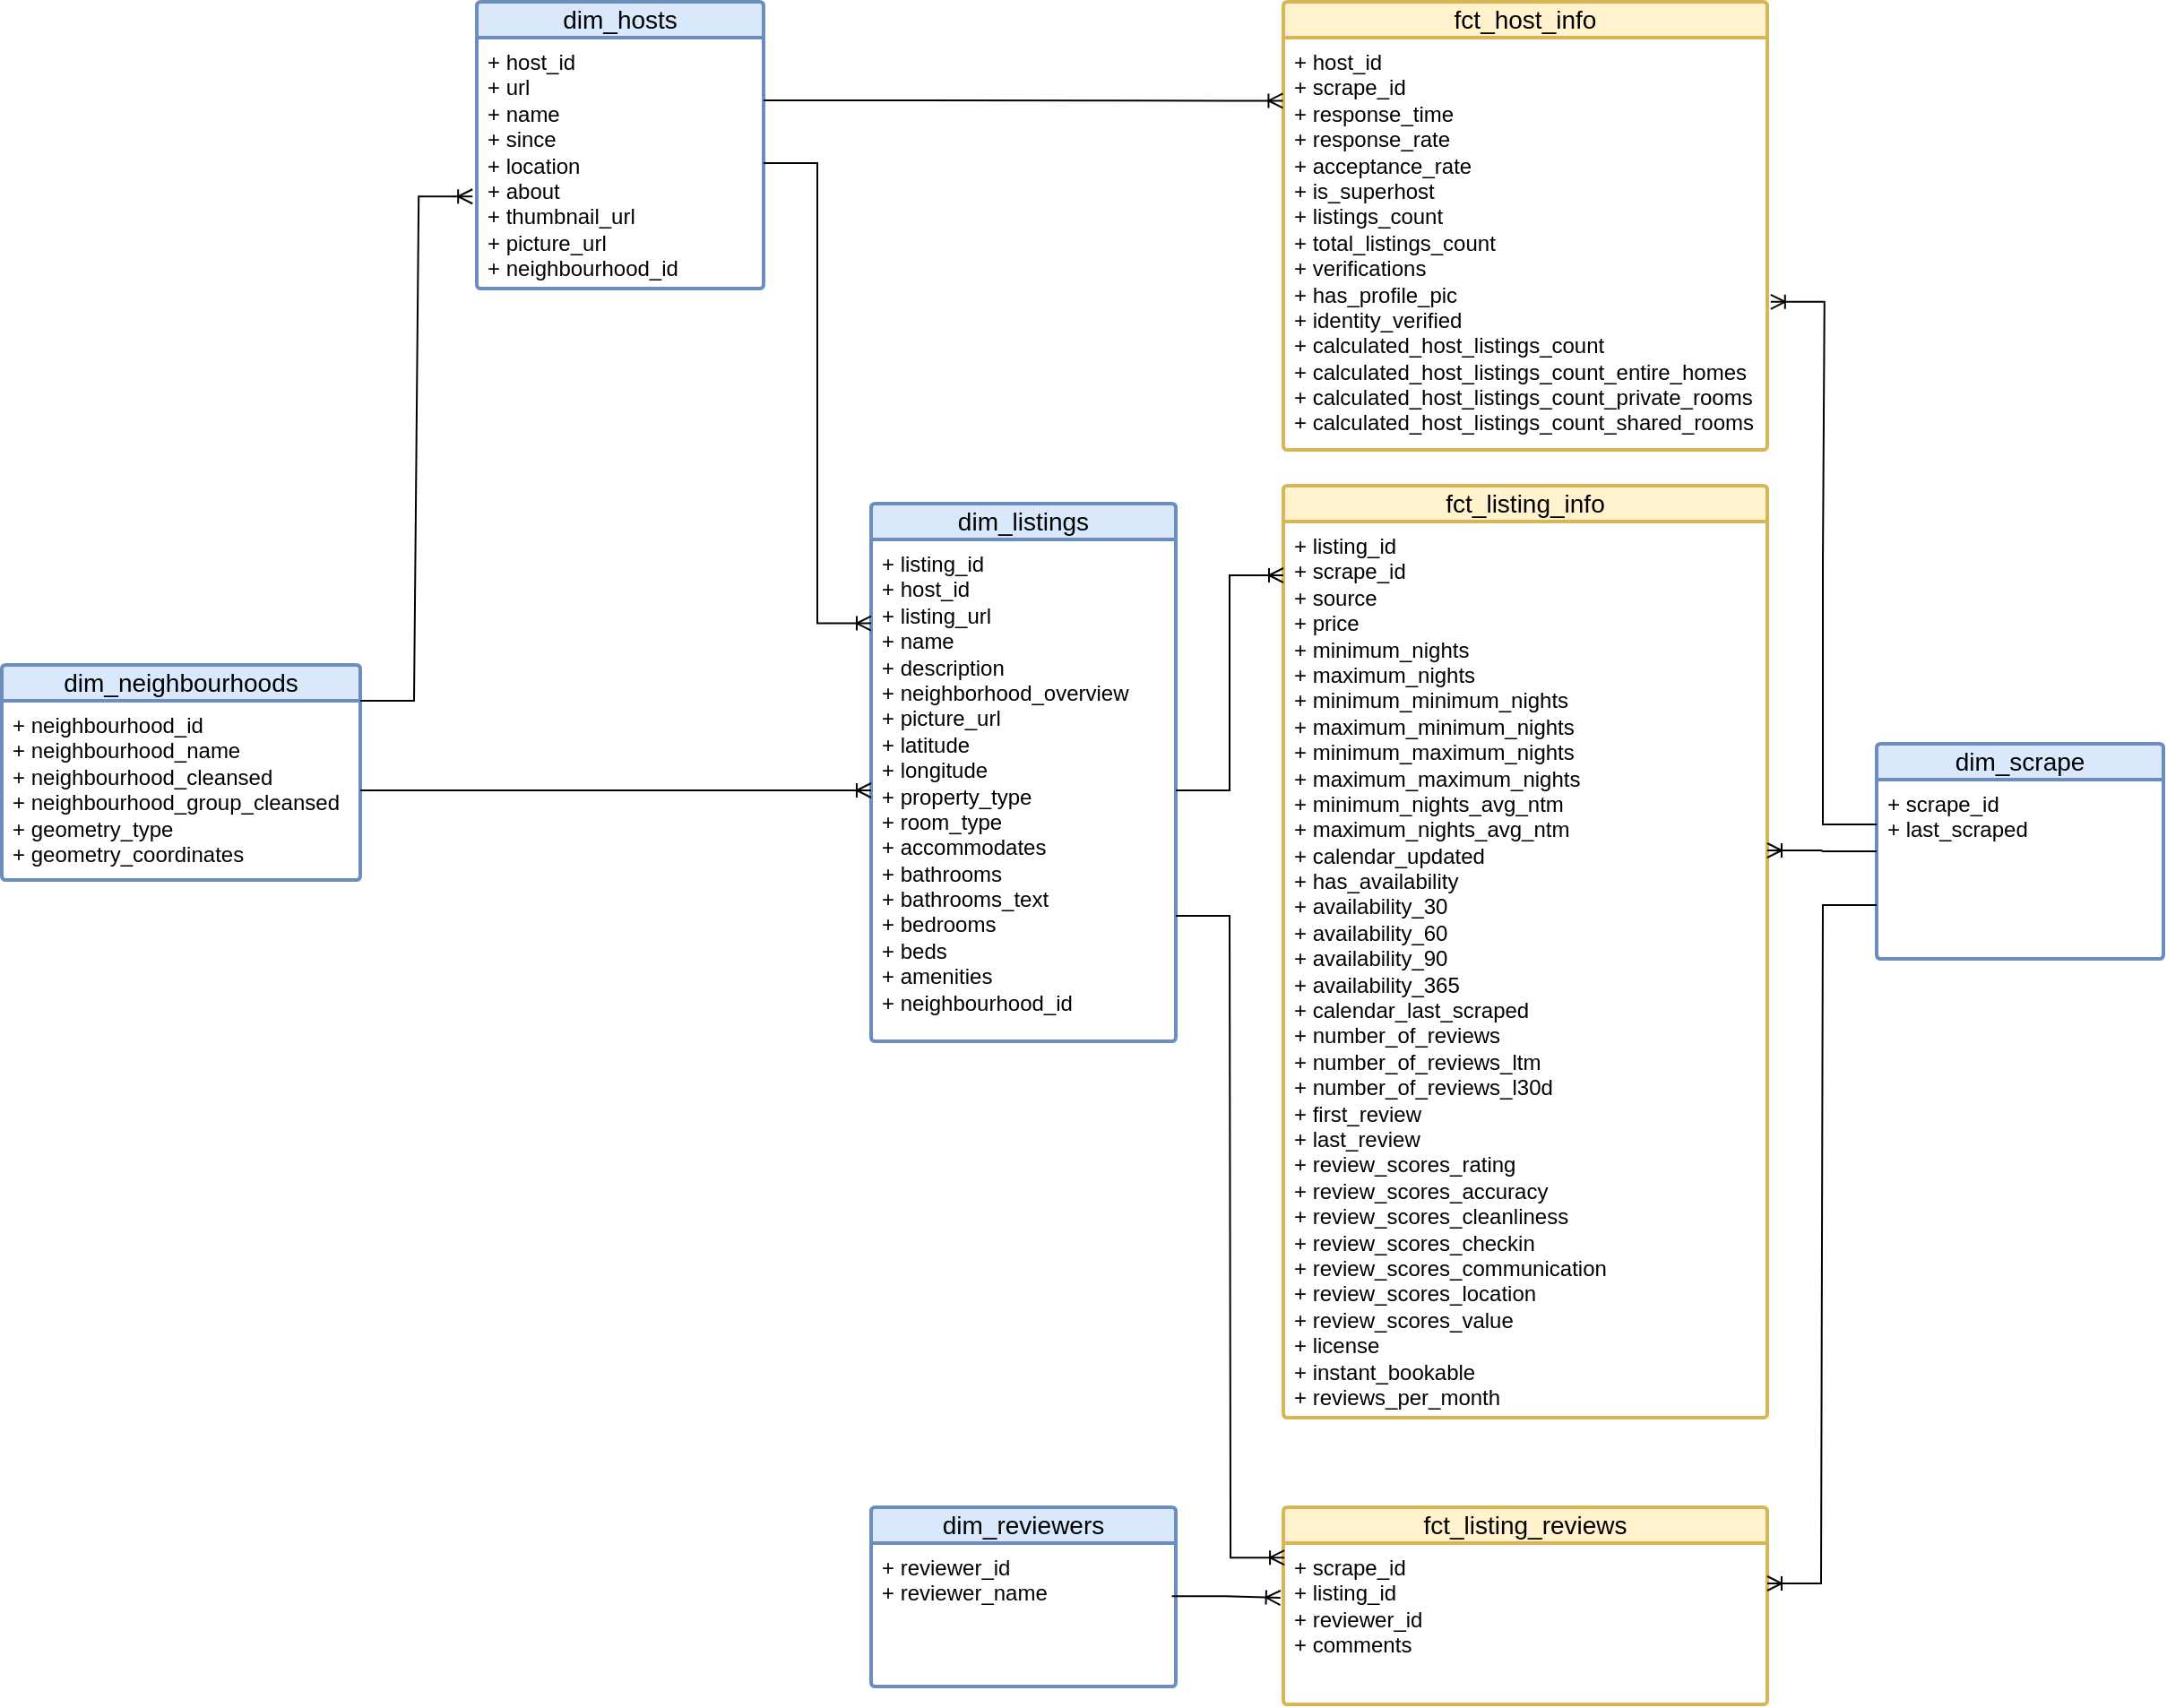 <mxfile version="26.0.5">
  <diagram name="Page-1" id="VfFuMfbtEmzcfzntFXFj">
    <mxGraphModel dx="2218" dy="585" grid="1" gridSize="10" guides="1" tooltips="1" connect="1" arrows="1" fold="1" page="1" pageScale="1" pageWidth="850" pageHeight="1100" math="0" shadow="0">
      <root>
        <mxCell id="0" />
        <mxCell id="1" parent="0" />
        <mxCell id="shkfzsNHpXwQDpeqCOwV-6" value="dim_scrape" style="swimlane;childLayout=stackLayout;horizontal=1;startSize=20;horizontalStack=0;rounded=1;fontSize=14;fontStyle=0;strokeWidth=2;resizeParent=0;resizeLast=1;shadow=0;dashed=0;align=center;arcSize=4;whiteSpace=wrap;html=1;fillColor=#dae8fc;strokeColor=#6c8ebf;" parent="1" vertex="1">
          <mxGeometry x="521" y="624" width="160" height="120" as="geometry" />
        </mxCell>
        <mxCell id="m3Vux-1cXnavoQxJAWtm-18" value="+ scrape_id&lt;div&gt;+ last_scraped&lt;/div&gt;" style="align=left;strokeColor=none;fillColor=none;spacingLeft=4;fontSize=12;verticalAlign=top;resizable=0;rotatable=0;part=1;html=1;" vertex="1" parent="shkfzsNHpXwQDpeqCOwV-6">
          <mxGeometry y="20" width="160" height="100" as="geometry" />
        </mxCell>
        <mxCell id="shkfzsNHpXwQDpeqCOwV-25" style="edgeStyle=orthogonalEdgeStyle;rounded=0;orthogonalLoop=1;jettySize=auto;html=1;exitX=0.5;exitY=1;exitDx=0;exitDy=0;" parent="shkfzsNHpXwQDpeqCOwV-6" edge="1">
          <mxGeometry relative="1" as="geometry">
            <mxPoint x="80" y="120" as="sourcePoint" />
            <mxPoint x="80" y="120" as="targetPoint" />
          </mxGeometry>
        </mxCell>
        <mxCell id="shkfzsNHpXwQDpeqCOwV-13" value="fct_host_info" style="swimlane;childLayout=stackLayout;horizontal=1;startSize=20;horizontalStack=0;rounded=1;fontSize=14;fontStyle=0;strokeWidth=2;resizeParent=0;resizeLast=1;shadow=0;dashed=0;align=center;arcSize=4;whiteSpace=wrap;html=1;fillColor=#fff2cc;strokeColor=#d6b656;" parent="1" vertex="1">
          <mxGeometry x="190" y="210" width="270" height="250" as="geometry" />
        </mxCell>
        <mxCell id="shkfzsNHpXwQDpeqCOwV-14" value="+ host_id&lt;div&gt;+ scrape_id&lt;br&gt;&lt;div&gt;&lt;div&gt;+ response_time&lt;/div&gt;&lt;div&gt;+ response_rate&lt;/div&gt;&lt;/div&gt;&lt;div&gt;+ acceptance_rate&lt;/div&gt;&lt;div&gt;+ is_superhost&lt;br&gt;&lt;div&gt;+ listings_count&lt;/div&gt;&lt;div&gt;+ total_listings_count&lt;/div&gt;&lt;div&gt;+ verifications&lt;/div&gt;&lt;div&gt;+ has_profile_pic&lt;/div&gt;&lt;div&gt;+ identity_verified&lt;/div&gt;&lt;/div&gt;&lt;/div&gt;&lt;div&gt;&lt;div&gt;+ calculated_host_listings_count&lt;/div&gt;&lt;div&gt;+ calculated_host_listings_count_entire_homes&lt;/div&gt;&lt;div&gt;+ calculated_host_listings_count_private_rooms&lt;/div&gt;&lt;div&gt;+ calculated_host_listings_count_shared_rooms&lt;/div&gt;&lt;/div&gt;&lt;div&gt;&lt;br&gt;&lt;/div&gt;" style="align=left;strokeColor=none;fillColor=none;spacingLeft=4;fontSize=12;verticalAlign=top;resizable=0;rotatable=0;part=1;html=1;" parent="shkfzsNHpXwQDpeqCOwV-13" vertex="1">
          <mxGeometry y="20" width="270" height="230" as="geometry" />
        </mxCell>
        <mxCell id="shkfzsNHpXwQDpeqCOwV-15" value="dim_hosts" style="swimlane;childLayout=stackLayout;horizontal=1;startSize=20;horizontalStack=0;rounded=1;fontSize=14;fontStyle=0;strokeWidth=2;resizeParent=0;resizeLast=1;shadow=0;dashed=0;align=center;arcSize=4;whiteSpace=wrap;html=1;fillColor=#dae8fc;strokeColor=#6c8ebf;" parent="1" vertex="1">
          <mxGeometry x="-260" y="210" width="160" height="160" as="geometry">
            <mxRectangle x="50" y="20" width="80" height="30" as="alternateBounds" />
          </mxGeometry>
        </mxCell>
        <mxCell id="shkfzsNHpXwQDpeqCOwV-16" value="&lt;div&gt;+ host_id&lt;/div&gt;&lt;div&gt;+ url&lt;/div&gt;&lt;div&gt;+ name&lt;/div&gt;&lt;div&gt;+ since&lt;/div&gt;&lt;div&gt;+ location&lt;/div&gt;&lt;div&gt;+ about&lt;/div&gt;&lt;div&gt;+ thumbnail_url&lt;/div&gt;&lt;div&gt;+ picture_url&lt;/div&gt;&lt;div&gt;+ neighbourhood_id&lt;/div&gt;" style="align=left;strokeColor=none;fillColor=none;spacingLeft=4;fontSize=12;verticalAlign=top;resizable=0;rotatable=0;part=1;html=1;" parent="shkfzsNHpXwQDpeqCOwV-15" vertex="1">
          <mxGeometry y="20" width="160" height="140" as="geometry" />
        </mxCell>
        <mxCell id="shkfzsNHpXwQDpeqCOwV-21" value="dim_neighbourhoods" style="swimlane;childLayout=stackLayout;horizontal=1;startSize=20;horizontalStack=0;rounded=1;fontSize=14;fontStyle=0;strokeWidth=2;resizeParent=0;resizeLast=1;shadow=0;dashed=0;align=center;arcSize=4;whiteSpace=wrap;html=1;fillColor=#dae8fc;strokeColor=#6c8ebf;" parent="1" vertex="1">
          <mxGeometry x="-525" y="580" width="200" height="120" as="geometry" />
        </mxCell>
        <mxCell id="shkfzsNHpXwQDpeqCOwV-22" value="&lt;div&gt;+&amp;nbsp;&lt;span style=&quot;background-color: transparent; color: light-dark(rgb(0, 0, 0), rgb(255, 255, 255));&quot;&gt;neighbourhood_id&lt;/span&gt;&lt;/div&gt;&lt;div&gt;+ neighbourhood_name&lt;/div&gt;&lt;div&gt;+ neighbourhood_cleansed&lt;/div&gt;&lt;div&gt;+ neighbourhood_group_cleansed&lt;/div&gt;&lt;div&gt;+ geometry_type&lt;/div&gt;&lt;div&gt;+ geometry_coordinates&lt;/div&gt;" style="align=left;strokeColor=none;fillColor=none;spacingLeft=4;fontSize=12;verticalAlign=top;resizable=0;rotatable=0;part=1;html=1;" parent="shkfzsNHpXwQDpeqCOwV-21" vertex="1">
          <mxGeometry y="20" width="200" height="100" as="geometry" />
        </mxCell>
        <mxCell id="shkfzsNHpXwQDpeqCOwV-28" value="fct_listing_info" style="swimlane;childLayout=stackLayout;horizontal=1;startSize=20;horizontalStack=0;rounded=1;fontSize=14;fontStyle=0;strokeWidth=2;resizeParent=0;resizeLast=1;shadow=0;dashed=0;align=center;arcSize=4;whiteSpace=wrap;html=1;fillColor=#fff2cc;strokeColor=#d6b656;" parent="1" vertex="1">
          <mxGeometry x="190" y="480" width="270" height="520" as="geometry" />
        </mxCell>
        <mxCell id="shkfzsNHpXwQDpeqCOwV-29" value="&lt;div&gt;+ listing_id&lt;/div&gt;&lt;div&gt;+ scrape_id&lt;/div&gt;&lt;div&gt;+ source&lt;/div&gt;&lt;div&gt;&lt;span style=&quot;background-color: transparent; color: light-dark(rgb(0, 0, 0), rgb(255, 255, 255));&quot;&gt;+ price&lt;/span&gt;&lt;/div&gt;&lt;div&gt;+ minimum_nights&lt;/div&gt;&lt;div&gt;+ maximum_nights&lt;/div&gt;&lt;div&gt;+ minimum_minimum_nights&lt;/div&gt;&lt;div&gt;+ maximum_minimum_nights&lt;/div&gt;&lt;div&gt;+ minimum_maximum_nights&lt;/div&gt;&lt;div&gt;+ maximum_maximum_nights&lt;/div&gt;&lt;div&gt;+ minimum_nights_avg_ntm&lt;/div&gt;&lt;div&gt;+ maximum_nights_avg_ntm&lt;/div&gt;&lt;div&gt;+ calendar_updated&lt;/div&gt;&lt;div&gt;+ has_availability&lt;/div&gt;&lt;div&gt;+ availability_30&lt;/div&gt;&lt;div&gt;+ availability_60&lt;/div&gt;&lt;div&gt;+ availability_90&lt;/div&gt;&lt;div&gt;+ availability_365&lt;/div&gt;&lt;div&gt;+ calendar_last_scraped&lt;/div&gt;&lt;div&gt;+ number_of_reviews&lt;/div&gt;&lt;div&gt;+ number_of_reviews_ltm&lt;/div&gt;&lt;div&gt;+ number_of_reviews_l30d&lt;/div&gt;&lt;div&gt;+ first_review&lt;/div&gt;&lt;div&gt;+ last_review&lt;/div&gt;&lt;div&gt;+ review_scores_rating&lt;/div&gt;&lt;div&gt;+ review_scores_accuracy&lt;/div&gt;&lt;div&gt;+ review_scores_cleanliness&lt;/div&gt;&lt;div&gt;+ review_scores_checkin&lt;/div&gt;&lt;div&gt;+ review_scores_communication&lt;/div&gt;&lt;div&gt;+ review_scores_location&lt;/div&gt;&lt;div&gt;+ review_scores_value&lt;/div&gt;&lt;div&gt;+ license&lt;/div&gt;&lt;div&gt;+ instant_bookable&lt;/div&gt;&lt;div&gt;&lt;span style=&quot;background-color: transparent; color: light-dark(rgb(0, 0, 0), rgb(255, 255, 255));&quot;&gt;+ reviews_per_month&lt;/span&gt;&lt;/div&gt;&lt;div&gt;&lt;br&gt;&lt;/div&gt;" style="align=left;strokeColor=none;fillColor=none;spacingLeft=4;fontSize=12;verticalAlign=top;resizable=0;rotatable=0;part=1;html=1;" parent="shkfzsNHpXwQDpeqCOwV-28" vertex="1">
          <mxGeometry y="20" width="270" height="500" as="geometry" />
        </mxCell>
        <mxCell id="shkfzsNHpXwQDpeqCOwV-30" style="edgeStyle=orthogonalEdgeStyle;rounded=0;orthogonalLoop=1;jettySize=auto;html=1;exitX=0.5;exitY=1;exitDx=0;exitDy=0;" parent="shkfzsNHpXwQDpeqCOwV-28" source="shkfzsNHpXwQDpeqCOwV-29" target="shkfzsNHpXwQDpeqCOwV-29" edge="1">
          <mxGeometry relative="1" as="geometry" />
        </mxCell>
        <mxCell id="shkfzsNHpXwQDpeqCOwV-31" value="dim_listings" style="swimlane;childLayout=stackLayout;horizontal=1;startSize=20;horizontalStack=0;rounded=1;fontSize=14;fontStyle=0;strokeWidth=2;resizeParent=0;resizeLast=1;shadow=0;dashed=0;align=center;arcSize=4;whiteSpace=wrap;html=1;fillColor=#dae8fc;strokeColor=#6c8ebf;" parent="1" vertex="1">
          <mxGeometry x="-40" y="490" width="170" height="300" as="geometry" />
        </mxCell>
        <mxCell id="shkfzsNHpXwQDpeqCOwV-32" value="+ listing_id&lt;div&gt;+ host_id&lt;br&gt;&lt;div&gt;&lt;div&gt;+ listing_url&lt;/div&gt;&lt;div&gt;&lt;span style=&quot;background-color: transparent; color: light-dark(rgb(0, 0, 0), rgb(255, 255, 255));&quot;&gt;+ name&lt;/span&gt;&lt;/div&gt;&lt;div&gt;+ description&lt;/div&gt;&lt;div&gt;+ neighborhood_overview&lt;/div&gt;&lt;div&gt;+ picture_url&lt;/div&gt;&lt;div&gt;+ latitude&lt;/div&gt;&lt;div&gt;+ longitude&lt;/div&gt;&lt;div&gt;+ property_type&lt;/div&gt;&lt;div&gt;+ room_type&lt;/div&gt;&lt;div&gt;+ accommodates&lt;/div&gt;&lt;div&gt;+ bathrooms&lt;/div&gt;&lt;div&gt;+ bathrooms_text&lt;/div&gt;&lt;div&gt;+ bedrooms&lt;/div&gt;&lt;div&gt;+ beds&lt;/div&gt;&lt;div&gt;+ amenities&lt;/div&gt;&lt;/div&gt;&lt;div&gt;+&amp;nbsp;&lt;span style=&quot;background-color: transparent; color: light-dark(rgb(0, 0, 0), rgb(255, 255, 255));&quot;&gt;neighbourhood_id&lt;/span&gt;&lt;/div&gt;&lt;/div&gt;" style="align=left;strokeColor=none;fillColor=none;spacingLeft=4;fontSize=12;verticalAlign=top;resizable=0;rotatable=0;part=1;html=1;" parent="shkfzsNHpXwQDpeqCOwV-31" vertex="1">
          <mxGeometry y="20" width="170" height="280" as="geometry" />
        </mxCell>
        <mxCell id="m3Vux-1cXnavoQxJAWtm-22" value="&lt;div&gt;&lt;div&gt;&lt;br&gt;&lt;/div&gt;&lt;/div&gt;" style="align=left;strokeColor=none;fillColor=none;spacingLeft=4;fontSize=12;verticalAlign=top;resizable=0;rotatable=0;part=1;html=1;" vertex="1" parent="shkfzsNHpXwQDpeqCOwV-31">
          <mxGeometry y="300" width="170" as="geometry" />
        </mxCell>
        <mxCell id="shkfzsNHpXwQDpeqCOwV-33" style="edgeStyle=orthogonalEdgeStyle;rounded=0;orthogonalLoop=1;jettySize=auto;html=1;exitX=0.5;exitY=1;exitDx=0;exitDy=0;" parent="shkfzsNHpXwQDpeqCOwV-31" source="shkfzsNHpXwQDpeqCOwV-32" target="shkfzsNHpXwQDpeqCOwV-32" edge="1">
          <mxGeometry relative="1" as="geometry" />
        </mxCell>
        <mxCell id="shkfzsNHpXwQDpeqCOwV-41" value="" style="edgeStyle=entityRelationEdgeStyle;fontSize=12;html=1;endArrow=ERoneToMany;rounded=0;entryX=1;entryY=0.367;entryDx=0;entryDy=0;entryPerimeter=0;exitX=0;exitY=0.5;exitDx=0;exitDy=0;" parent="1" source="shkfzsNHpXwQDpeqCOwV-6" target="shkfzsNHpXwQDpeqCOwV-29" edge="1">
          <mxGeometry width="100" height="100" relative="1" as="geometry">
            <mxPoint x="560" y="715" as="sourcePoint" />
            <mxPoint x="458" y="680" as="targetPoint" />
            <Array as="points">
              <mxPoint x="520" y="650" />
              <mxPoint x="580" y="680" />
              <mxPoint x="520" y="600" />
            </Array>
          </mxGeometry>
        </mxCell>
        <mxCell id="shkfzsNHpXwQDpeqCOwV-44" value="" style="edgeStyle=entityRelationEdgeStyle;fontSize=12;html=1;endArrow=ERoneToMany;rounded=0;exitX=1;exitY=0.5;exitDx=0;exitDy=0;entryX=0;entryY=0.06;entryDx=0;entryDy=0;entryPerimeter=0;" parent="1" source="shkfzsNHpXwQDpeqCOwV-32" target="shkfzsNHpXwQDpeqCOwV-29" edge="1">
          <mxGeometry width="100" height="100" relative="1" as="geometry">
            <mxPoint x="120" y="620" as="sourcePoint" />
            <mxPoint x="220" y="520" as="targetPoint" />
          </mxGeometry>
        </mxCell>
        <mxCell id="shkfzsNHpXwQDpeqCOwV-46" value="" style="edgeStyle=entityRelationEdgeStyle;fontSize=12;html=1;endArrow=ERoneToMany;rounded=0;entryX=0;entryY=0.167;entryDx=0;entryDy=0;entryPerimeter=0;" parent="1" source="shkfzsNHpXwQDpeqCOwV-16" target="shkfzsNHpXwQDpeqCOwV-32" edge="1">
          <mxGeometry width="100" height="100" relative="1" as="geometry">
            <mxPoint x="20" y="370" as="sourcePoint" />
            <mxPoint x="120" y="270" as="targetPoint" />
            <Array as="points">
              <mxPoint x="-170" y="370" />
              <mxPoint x="-110" y="340" />
              <mxPoint x="-72" y="480" />
              <mxPoint x="-60" y="490" />
              <mxPoint x="-60" y="428" />
              <mxPoint x="-70" y="320" />
              <mxPoint x="-100" y="490" />
              <mxPoint x="-90" y="429" />
              <mxPoint x="-60" y="460" />
              <mxPoint x="-90" y="500" />
              <mxPoint x="-70" y="490" />
            </Array>
          </mxGeometry>
        </mxCell>
        <mxCell id="m3Vux-1cXnavoQxJAWtm-1" value="dim_reviewers" style="swimlane;childLayout=stackLayout;horizontal=1;startSize=20;horizontalStack=0;rounded=1;fontSize=14;fontStyle=0;strokeWidth=2;resizeParent=0;resizeLast=1;shadow=0;dashed=0;align=center;arcSize=4;whiteSpace=wrap;html=1;fillColor=#dae8fc;strokeColor=#6c8ebf;" vertex="1" parent="1">
          <mxGeometry x="-40" y="1050" width="170" height="100" as="geometry" />
        </mxCell>
        <mxCell id="m3Vux-1cXnavoQxJAWtm-2" value="+ reviewer_id&lt;div&gt;+ reviewer_name&lt;/div&gt;" style="align=left;strokeColor=none;fillColor=none;spacingLeft=4;fontSize=12;verticalAlign=top;resizable=0;rotatable=0;part=1;html=1;" vertex="1" parent="m3Vux-1cXnavoQxJAWtm-1">
          <mxGeometry y="20" width="170" height="80" as="geometry" />
        </mxCell>
        <mxCell id="m3Vux-1cXnavoQxJAWtm-4" value="fct_listing_reviews" style="swimlane;childLayout=stackLayout;horizontal=1;startSize=20;horizontalStack=0;rounded=1;fontSize=14;fontStyle=0;strokeWidth=2;resizeParent=0;resizeLast=1;shadow=0;dashed=0;align=center;arcSize=4;whiteSpace=wrap;html=1;fillColor=#fff2cc;strokeColor=#d6b656;" vertex="1" parent="1">
          <mxGeometry x="190" y="1050" width="270" height="110" as="geometry" />
        </mxCell>
        <mxCell id="m3Vux-1cXnavoQxJAWtm-5" value="&lt;div&gt;&lt;span style=&quot;background-color: transparent; color: light-dark(rgb(0, 0, 0), rgb(255, 255, 255));&quot;&gt;+ scrape_id&lt;/span&gt;&lt;/div&gt;&lt;div&gt;+ listing_id&lt;/div&gt;&lt;div&gt;+ reviewer_id&lt;/div&gt;&lt;div&gt;+ comments&lt;/div&gt;" style="align=left;strokeColor=none;fillColor=none;spacingLeft=4;fontSize=12;verticalAlign=top;resizable=0;rotatable=0;part=1;html=1;" vertex="1" parent="m3Vux-1cXnavoQxJAWtm-4">
          <mxGeometry y="20" width="270" height="90" as="geometry" />
        </mxCell>
        <mxCell id="m3Vux-1cXnavoQxJAWtm-9" value="" style="edgeStyle=entityRelationEdgeStyle;fontSize=12;html=1;endArrow=ERoneToMany;rounded=0;entryX=0;entryY=0.5;entryDx=0;entryDy=0;" edge="1" parent="1" source="shkfzsNHpXwQDpeqCOwV-22" target="shkfzsNHpXwQDpeqCOwV-32">
          <mxGeometry width="100" height="100" relative="1" as="geometry">
            <mxPoint x="110" y="600" as="sourcePoint" />
            <mxPoint x="210" y="500" as="targetPoint" />
          </mxGeometry>
        </mxCell>
        <mxCell id="m3Vux-1cXnavoQxJAWtm-10" value="" style="edgeStyle=entityRelationEdgeStyle;fontSize=12;html=1;endArrow=ERoneToMany;rounded=0;entryX=-0.015;entryY=0.633;entryDx=0;entryDy=0;exitX=1;exitY=0;exitDx=0;exitDy=0;entryPerimeter=0;" edge="1" parent="1" source="shkfzsNHpXwQDpeqCOwV-22" target="shkfzsNHpXwQDpeqCOwV-16">
          <mxGeometry width="100" height="100" relative="1" as="geometry">
            <mxPoint x="-310" y="700" as="sourcePoint" />
            <mxPoint x="-170" y="810" as="targetPoint" />
          </mxGeometry>
        </mxCell>
        <mxCell id="m3Vux-1cXnavoQxJAWtm-13" value="" style="edgeStyle=entityRelationEdgeStyle;fontSize=12;html=1;endArrow=ERoneToMany;rounded=0;entryX=0.002;entryY=0.09;entryDx=0;entryDy=0;entryPerimeter=0;exitX=1;exitY=0.75;exitDx=0;exitDy=0;" edge="1" parent="1" source="shkfzsNHpXwQDpeqCOwV-32" target="m3Vux-1cXnavoQxJAWtm-5">
          <mxGeometry width="100" height="100" relative="1" as="geometry">
            <mxPoint x="140" y="867" as="sourcePoint" />
            <mxPoint x="250" y="750" as="targetPoint" />
          </mxGeometry>
        </mxCell>
        <mxCell id="m3Vux-1cXnavoQxJAWtm-14" value="" style="edgeStyle=entityRelationEdgeStyle;fontSize=12;html=1;endArrow=ERoneToMany;rounded=0;entryX=-0.006;entryY=0.339;entryDx=0;entryDy=0;entryPerimeter=0;exitX=0.987;exitY=0.37;exitDx=0;exitDy=0;exitPerimeter=0;" edge="1" parent="1" source="m3Vux-1cXnavoQxJAWtm-2" target="m3Vux-1cXnavoQxJAWtm-5">
          <mxGeometry width="100" height="100" relative="1" as="geometry">
            <mxPoint x="-30" y="1240" as="sourcePoint" />
            <mxPoint x="70" y="1140" as="targetPoint" />
          </mxGeometry>
        </mxCell>
        <mxCell id="m3Vux-1cXnavoQxJAWtm-19" value="" style="edgeStyle=entityRelationEdgeStyle;fontSize=12;html=1;endArrow=ERoneToMany;rounded=0;entryX=1.007;entryY=0.641;entryDx=0;entryDy=0;entryPerimeter=0;exitX=0;exitY=0.25;exitDx=0;exitDy=0;" edge="1" parent="1" source="m3Vux-1cXnavoQxJAWtm-18" target="shkfzsNHpXwQDpeqCOwV-14">
          <mxGeometry width="100" height="100" relative="1" as="geometry">
            <mxPoint x="649" y="549" as="sourcePoint" />
            <mxPoint x="550" y="549" as="targetPoint" />
            <Array as="points">
              <mxPoint x="609" y="484" />
              <mxPoint x="669" y="514" />
              <mxPoint x="609" y="434" />
            </Array>
          </mxGeometry>
        </mxCell>
        <mxCell id="m3Vux-1cXnavoQxJAWtm-21" value="" style="edgeStyle=entityRelationEdgeStyle;fontSize=12;html=1;endArrow=ERoneToMany;rounded=0;entryX=1;entryY=0.25;entryDx=0;entryDy=0;exitX=0;exitY=0.75;exitDx=0;exitDy=0;" edge="1" parent="1" source="shkfzsNHpXwQDpeqCOwV-6" target="m3Vux-1cXnavoQxJAWtm-5">
          <mxGeometry width="100" height="100" relative="1" as="geometry">
            <mxPoint x="490" y="730" as="sourcePoint" />
            <mxPoint x="602" y="770" as="targetPoint" />
            <Array as="points">
              <mxPoint x="739" y="877" />
              <mxPoint x="799" y="907" />
              <mxPoint x="739" y="827" />
            </Array>
          </mxGeometry>
        </mxCell>
        <mxCell id="m3Vux-1cXnavoQxJAWtm-23" value="" style="edgeStyle=entityRelationEdgeStyle;fontSize=12;html=1;endArrow=ERoneToMany;rounded=0;exitX=1;exitY=0.25;exitDx=0;exitDy=0;entryX=-0.001;entryY=0.153;entryDx=0;entryDy=0;entryPerimeter=0;" edge="1" parent="1" source="shkfzsNHpXwQDpeqCOwV-16" target="shkfzsNHpXwQDpeqCOwV-14">
          <mxGeometry width="100" height="100" relative="1" as="geometry">
            <mxPoint x="50" y="590" as="sourcePoint" />
            <mxPoint x="150" y="490" as="targetPoint" />
          </mxGeometry>
        </mxCell>
      </root>
    </mxGraphModel>
  </diagram>
</mxfile>
